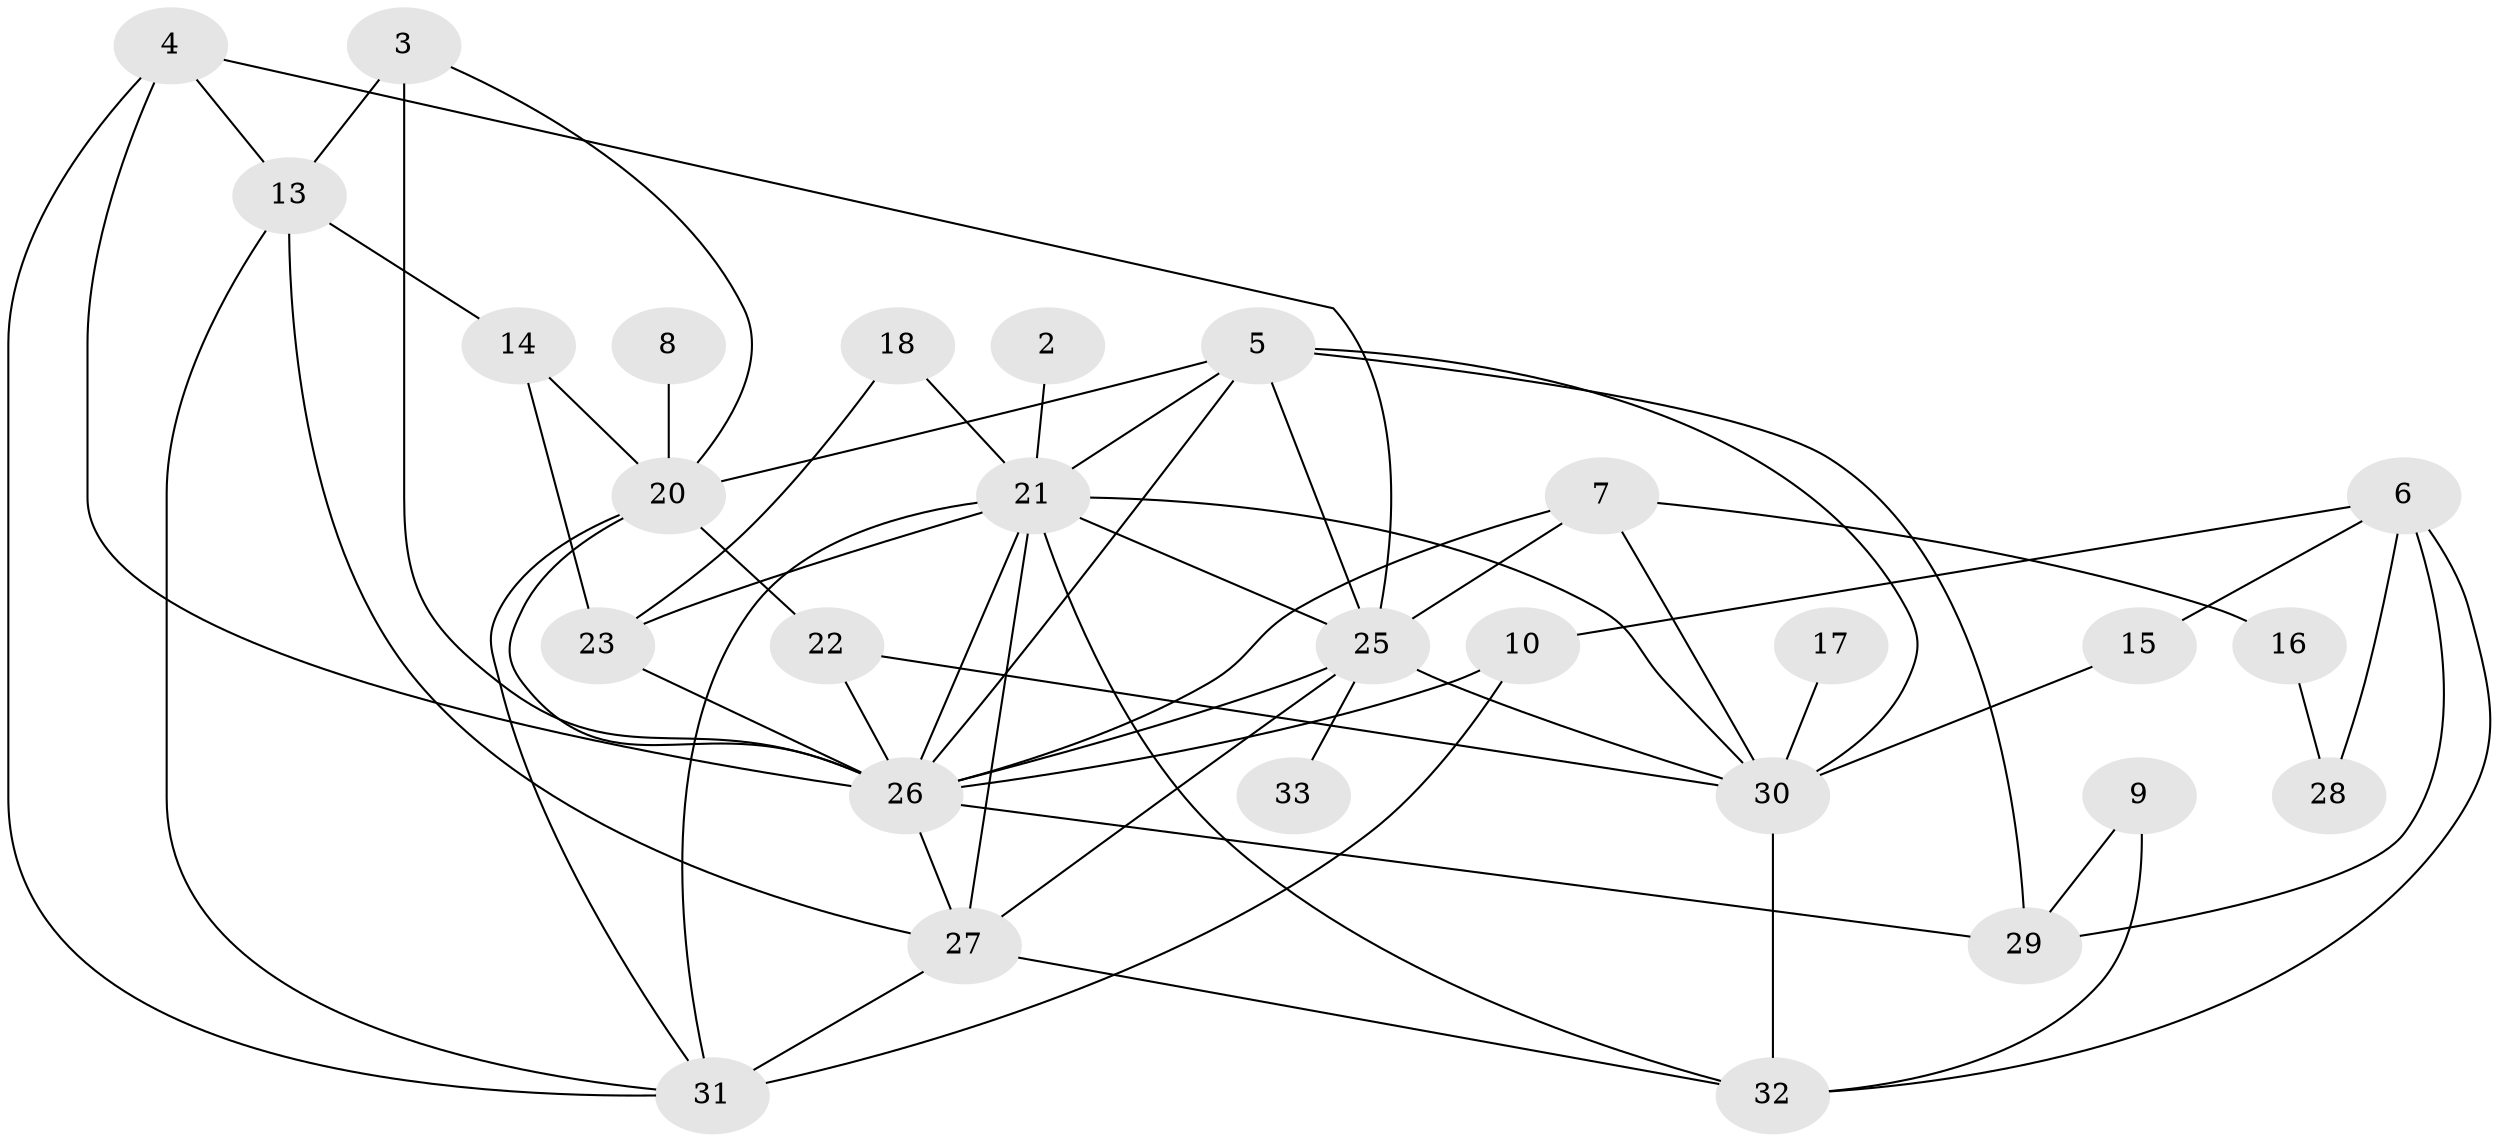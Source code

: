 // original degree distribution, {0: 0.07692307692307693, 3: 0.2, 4: 0.15384615384615385, 1: 0.09230769230769231, 7: 0.03076923076923077, 6: 0.07692307692307693, 5: 0.1076923076923077, 2: 0.26153846153846155}
// Generated by graph-tools (version 1.1) at 2025/49/03/09/25 03:49:09]
// undirected, 28 vertices, 60 edges
graph export_dot {
graph [start="1"]
  node [color=gray90,style=filled];
  2;
  3;
  4;
  5;
  6;
  7;
  8;
  9;
  10;
  13;
  14;
  15;
  16;
  17;
  18;
  20;
  21;
  22;
  23;
  25;
  26;
  27;
  28;
  29;
  30;
  31;
  32;
  33;
  2 -- 21 [weight=1.0];
  3 -- 13 [weight=1.0];
  3 -- 20 [weight=1.0];
  3 -- 26 [weight=1.0];
  4 -- 13 [weight=1.0];
  4 -- 25 [weight=1.0];
  4 -- 26 [weight=1.0];
  4 -- 31 [weight=1.0];
  5 -- 20 [weight=1.0];
  5 -- 21 [weight=1.0];
  5 -- 25 [weight=1.0];
  5 -- 26 [weight=1.0];
  5 -- 29 [weight=1.0];
  5 -- 30 [weight=2.0];
  6 -- 10 [weight=1.0];
  6 -- 15 [weight=1.0];
  6 -- 28 [weight=1.0];
  6 -- 29 [weight=1.0];
  6 -- 32 [weight=1.0];
  7 -- 16 [weight=1.0];
  7 -- 25 [weight=1.0];
  7 -- 26 [weight=1.0];
  7 -- 30 [weight=1.0];
  8 -- 20 [weight=1.0];
  9 -- 29 [weight=1.0];
  9 -- 32 [weight=1.0];
  10 -- 26 [weight=1.0];
  10 -- 31 [weight=2.0];
  13 -- 14 [weight=1.0];
  13 -- 27 [weight=1.0];
  13 -- 31 [weight=1.0];
  14 -- 20 [weight=1.0];
  14 -- 23 [weight=1.0];
  15 -- 30 [weight=1.0];
  16 -- 28 [weight=1.0];
  17 -- 30 [weight=1.0];
  18 -- 21 [weight=1.0];
  18 -- 23 [weight=1.0];
  20 -- 22 [weight=1.0];
  20 -- 26 [weight=1.0];
  20 -- 31 [weight=1.0];
  21 -- 23 [weight=2.0];
  21 -- 25 [weight=2.0];
  21 -- 26 [weight=1.0];
  21 -- 27 [weight=1.0];
  21 -- 30 [weight=1.0];
  21 -- 31 [weight=1.0];
  21 -- 32 [weight=1.0];
  22 -- 26 [weight=1.0];
  22 -- 30 [weight=1.0];
  23 -- 26 [weight=1.0];
  25 -- 26 [weight=1.0];
  25 -- 27 [weight=1.0];
  25 -- 30 [weight=1.0];
  25 -- 33 [weight=1.0];
  26 -- 27 [weight=1.0];
  26 -- 29 [weight=1.0];
  27 -- 31 [weight=1.0];
  27 -- 32 [weight=1.0];
  30 -- 32 [weight=1.0];
}

